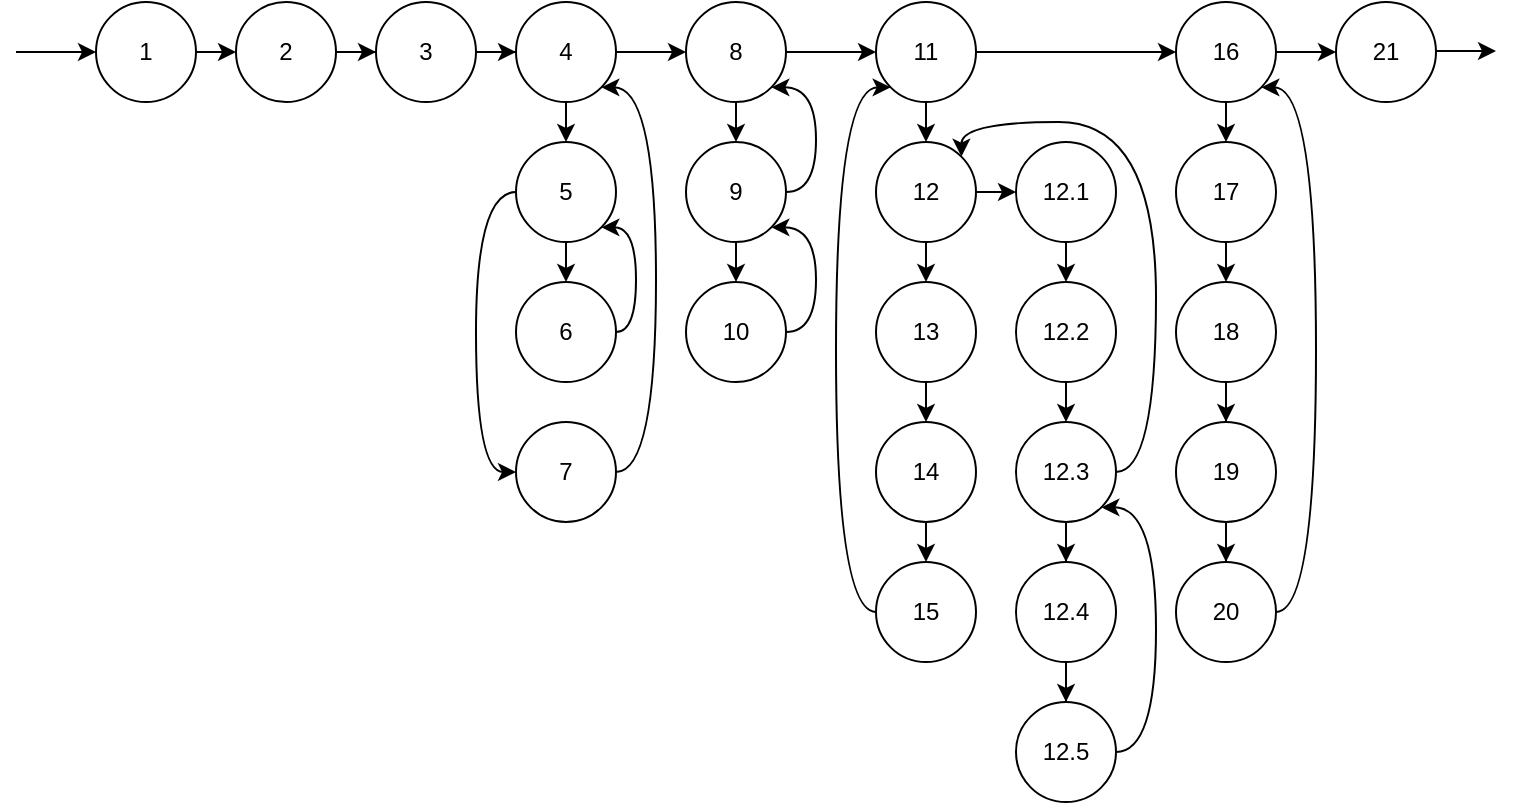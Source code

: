 <mxfile version="15.4.0" type="device"><diagram id="sURq20OMfc-YnosV0wpW" name="Page-1"><mxGraphModel dx="1280" dy="790" grid="1" gridSize="10" guides="1" tooltips="1" connect="1" arrows="1" fold="1" page="1" pageScale="1" pageWidth="850" pageHeight="1100" math="0" shadow="0"><root><mxCell id="0"/><mxCell id="1" parent="0"/><mxCell id="gn05vBTfC9iLrm8tWsvV-1" value="1" style="ellipse;whiteSpace=wrap;html=1;aspect=fixed;" parent="1" vertex="1"><mxGeometry x="60" y="70" width="50" height="50" as="geometry"/></mxCell><mxCell id="N8DihOfCC-n_m-F5og-Z-3" value="" style="edgeStyle=orthogonalEdgeStyle;rounded=0;orthogonalLoop=1;jettySize=auto;html=1;" edge="1" parent="1" source="gn05vBTfC9iLrm8tWsvV-2" target="gn05vBTfC9iLrm8tWsvV-3"><mxGeometry relative="1" as="geometry"/></mxCell><mxCell id="gn05vBTfC9iLrm8tWsvV-2" value="2" style="ellipse;whiteSpace=wrap;html=1;aspect=fixed;" parent="1" vertex="1"><mxGeometry x="130" y="70" width="50" height="50" as="geometry"/></mxCell><mxCell id="N8DihOfCC-n_m-F5og-Z-6" value="" style="edgeStyle=orthogonalEdgeStyle;rounded=0;orthogonalLoop=1;jettySize=auto;html=1;" edge="1" parent="1" source="gn05vBTfC9iLrm8tWsvV-3" target="gn05vBTfC9iLrm8tWsvV-4"><mxGeometry relative="1" as="geometry"/></mxCell><mxCell id="gn05vBTfC9iLrm8tWsvV-3" value="3" style="ellipse;whiteSpace=wrap;html=1;aspect=fixed;" parent="1" vertex="1"><mxGeometry x="200" y="70" width="50" height="50" as="geometry"/></mxCell><mxCell id="N8DihOfCC-n_m-F5og-Z-16" value="" style="edgeStyle=orthogonalEdgeStyle;rounded=0;orthogonalLoop=1;jettySize=auto;html=1;" edge="1" parent="1" source="gn05vBTfC9iLrm8tWsvV-4" target="gn05vBTfC9iLrm8tWsvV-8"><mxGeometry relative="1" as="geometry"/></mxCell><mxCell id="gn05vBTfC9iLrm8tWsvV-4" value="4" style="ellipse;whiteSpace=wrap;html=1;aspect=fixed;" parent="1" vertex="1"><mxGeometry x="270" y="70" width="50" height="50" as="geometry"/></mxCell><mxCell id="gn05vBTfC9iLrm8tWsvV-5" value="5" style="ellipse;whiteSpace=wrap;html=1;aspect=fixed;" parent="1" vertex="1"><mxGeometry x="270" y="140" width="50" height="50" as="geometry"/></mxCell><mxCell id="gn05vBTfC9iLrm8tWsvV-6" value="6" style="ellipse;whiteSpace=wrap;html=1;aspect=fixed;" parent="1" vertex="1"><mxGeometry x="270" y="210" width="50" height="50" as="geometry"/></mxCell><mxCell id="gn05vBTfC9iLrm8tWsvV-7" value="7" style="ellipse;whiteSpace=wrap;html=1;aspect=fixed;" parent="1" vertex="1"><mxGeometry x="270" y="280" width="50" height="50" as="geometry"/></mxCell><mxCell id="N8DihOfCC-n_m-F5og-Z-17" value="" style="edgeStyle=orthogonalEdgeStyle;rounded=0;orthogonalLoop=1;jettySize=auto;html=1;" edge="1" parent="1" source="gn05vBTfC9iLrm8tWsvV-8" target="gn05vBTfC9iLrm8tWsvV-11"><mxGeometry relative="1" as="geometry"/></mxCell><mxCell id="gn05vBTfC9iLrm8tWsvV-8" value="8" style="ellipse;whiteSpace=wrap;html=1;aspect=fixed;" parent="1" vertex="1"><mxGeometry x="355" y="70" width="50" height="50" as="geometry"/></mxCell><mxCell id="gn05vBTfC9iLrm8tWsvV-9" value="9" style="ellipse;whiteSpace=wrap;html=1;aspect=fixed;" parent="1" vertex="1"><mxGeometry x="355" y="140" width="50" height="50" as="geometry"/></mxCell><mxCell id="gn05vBTfC9iLrm8tWsvV-10" value="10" style="ellipse;whiteSpace=wrap;html=1;aspect=fixed;" parent="1" vertex="1"><mxGeometry x="355" y="210" width="50" height="50" as="geometry"/></mxCell><mxCell id="gn05vBTfC9iLrm8tWsvV-11" value="11" style="ellipse;whiteSpace=wrap;html=1;aspect=fixed;" parent="1" vertex="1"><mxGeometry x="450" y="70" width="50" height="50" as="geometry"/></mxCell><mxCell id="gn05vBTfC9iLrm8tWsvV-12" value="12" style="ellipse;whiteSpace=wrap;html=1;aspect=fixed;" parent="1" vertex="1"><mxGeometry x="450" y="140" width="50" height="50" as="geometry"/></mxCell><mxCell id="gn05vBTfC9iLrm8tWsvV-13" value="13" style="ellipse;whiteSpace=wrap;html=1;aspect=fixed;" parent="1" vertex="1"><mxGeometry x="450" y="210" width="50" height="50" as="geometry"/></mxCell><mxCell id="gn05vBTfC9iLrm8tWsvV-14" value="14" style="ellipse;whiteSpace=wrap;html=1;aspect=fixed;" parent="1" vertex="1"><mxGeometry x="450" y="280" width="50" height="50" as="geometry"/></mxCell><mxCell id="gn05vBTfC9iLrm8tWsvV-15" value="&lt;div&gt;15&lt;/div&gt;" style="ellipse;whiteSpace=wrap;html=1;aspect=fixed;" parent="1" vertex="1"><mxGeometry x="450" y="350" width="50" height="50" as="geometry"/></mxCell><mxCell id="gn05vBTfC9iLrm8tWsvV-17" value="" style="endArrow=classic;html=1;entryX=0;entryY=0.5;entryDx=0;entryDy=0;" parent="1" target="gn05vBTfC9iLrm8tWsvV-1" edge="1"><mxGeometry width="50" height="50" relative="1" as="geometry"><mxPoint x="20" y="95" as="sourcePoint"/><mxPoint x="-400" y="280" as="targetPoint"/></mxGeometry></mxCell><mxCell id="gn05vBTfC9iLrm8tWsvV-23" value="" style="endArrow=classic;html=1;exitX=0.5;exitY=1;exitDx=0;exitDy=0;entryX=0.5;entryY=0;entryDx=0;entryDy=0;" parent="1" source="gn05vBTfC9iLrm8tWsvV-4" target="gn05vBTfC9iLrm8tWsvV-5" edge="1"><mxGeometry width="50" height="50" relative="1" as="geometry"><mxPoint x="365" y="130" as="sourcePoint"/><mxPoint x="365" y="160" as="targetPoint"/></mxGeometry></mxCell><mxCell id="gn05vBTfC9iLrm8tWsvV-24" value="" style="endArrow=classic;html=1;exitX=0.5;exitY=1;exitDx=0;exitDy=0;entryX=0.5;entryY=0;entryDx=0;entryDy=0;" parent="1" source="gn05vBTfC9iLrm8tWsvV-5" target="gn05vBTfC9iLrm8tWsvV-6" edge="1"><mxGeometry width="50" height="50" relative="1" as="geometry"><mxPoint x="580" y="190" as="sourcePoint"/><mxPoint x="630" y="140" as="targetPoint"/></mxGeometry></mxCell><mxCell id="gn05vBTfC9iLrm8tWsvV-29" value="" style="endArrow=classic;html=1;exitX=0.5;exitY=1;exitDx=0;exitDy=0;entryX=0.5;entryY=0;entryDx=0;entryDy=0;" parent="1" source="gn05vBTfC9iLrm8tWsvV-8" target="gn05vBTfC9iLrm8tWsvV-9" edge="1"><mxGeometry width="50" height="50" relative="1" as="geometry"><mxPoint x="205" y="310" as="sourcePoint"/><mxPoint x="255" y="260" as="targetPoint"/></mxGeometry></mxCell><mxCell id="gn05vBTfC9iLrm8tWsvV-30" value="" style="endArrow=classic;html=1;exitX=0.5;exitY=1;exitDx=0;exitDy=0;entryX=0.5;entryY=0;entryDx=0;entryDy=0;" parent="1" source="gn05vBTfC9iLrm8tWsvV-9" target="gn05vBTfC9iLrm8tWsvV-10" edge="1"><mxGeometry width="50" height="50" relative="1" as="geometry"><mxPoint x="345" y="150" as="sourcePoint"/><mxPoint x="395" y="100" as="targetPoint"/></mxGeometry></mxCell><mxCell id="gn05vBTfC9iLrm8tWsvV-36" value="" style="endArrow=classic;html=1;exitX=0.5;exitY=1;exitDx=0;exitDy=0;entryX=0.5;entryY=0;entryDx=0;entryDy=0;" parent="1" source="gn05vBTfC9iLrm8tWsvV-12" target="gn05vBTfC9iLrm8tWsvV-13" edge="1"><mxGeometry width="50" height="50" relative="1" as="geometry"><mxPoint x="530" y="280" as="sourcePoint"/><mxPoint x="580" y="230" as="targetPoint"/></mxGeometry></mxCell><mxCell id="gn05vBTfC9iLrm8tWsvV-37" value="" style="endArrow=classic;html=1;exitX=0.5;exitY=1;exitDx=0;exitDy=0;entryX=0.5;entryY=0;entryDx=0;entryDy=0;" parent="1" source="gn05vBTfC9iLrm8tWsvV-13" target="gn05vBTfC9iLrm8tWsvV-14" edge="1"><mxGeometry width="50" height="50" relative="1" as="geometry"><mxPoint x="360" y="340" as="sourcePoint"/><mxPoint x="410" y="290" as="targetPoint"/></mxGeometry></mxCell><mxCell id="gn05vBTfC9iLrm8tWsvV-38" value="" style="endArrow=classic;html=1;exitX=0.5;exitY=1;exitDx=0;exitDy=0;entryX=0.5;entryY=0;entryDx=0;entryDy=0;" parent="1" source="gn05vBTfC9iLrm8tWsvV-14" target="gn05vBTfC9iLrm8tWsvV-15" edge="1"><mxGeometry width="50" height="50" relative="1" as="geometry"><mxPoint x="360" y="340" as="sourcePoint"/><mxPoint x="410" y="290" as="targetPoint"/></mxGeometry></mxCell><mxCell id="gn05vBTfC9iLrm8tWsvV-42" value="" style="endArrow=classic;html=1;exitX=1;exitY=0.5;exitDx=0;exitDy=0;" parent="1" source="gn05vBTfC9iLrm8tWsvV-12" edge="1"><mxGeometry width="50" height="50" relative="1" as="geometry"><mxPoint x="530" y="280" as="sourcePoint"/><mxPoint x="520" y="165" as="targetPoint"/></mxGeometry></mxCell><mxCell id="N8DihOfCC-n_m-F5og-Z-5" value="" style="endArrow=classic;html=1;rounded=0;edgeStyle=orthogonalEdgeStyle;exitX=1;exitY=0.5;exitDx=0;exitDy=0;entryX=0;entryY=0.5;entryDx=0;entryDy=0;" edge="1" parent="1" source="gn05vBTfC9iLrm8tWsvV-1" target="gn05vBTfC9iLrm8tWsvV-2"><mxGeometry width="50" height="50" relative="1" as="geometry"><mxPoint x="190" y="120" as="sourcePoint"/><mxPoint x="120" y="95" as="targetPoint"/></mxGeometry></mxCell><mxCell id="N8DihOfCC-n_m-F5og-Z-10" value="" style="curved=1;endArrow=classic;html=1;rounded=0;edgeStyle=orthogonalEdgeStyle;exitX=1;exitY=0.5;exitDx=0;exitDy=0;entryX=1;entryY=1;entryDx=0;entryDy=0;" edge="1" parent="1" source="gn05vBTfC9iLrm8tWsvV-6" target="gn05vBTfC9iLrm8tWsvV-5"><mxGeometry width="50" height="50" relative="1" as="geometry"><mxPoint x="330" y="240" as="sourcePoint"/><mxPoint x="380" y="190" as="targetPoint"/><Array as="points"><mxPoint x="330" y="235"/><mxPoint x="330" y="183"/></Array></mxGeometry></mxCell><mxCell id="N8DihOfCC-n_m-F5og-Z-11" value="" style="curved=1;endArrow=classic;html=1;rounded=0;edgeStyle=orthogonalEdgeStyle;exitX=0;exitY=0.5;exitDx=0;exitDy=0;entryX=0;entryY=0.5;entryDx=0;entryDy=0;" edge="1" parent="1" source="gn05vBTfC9iLrm8tWsvV-5" target="gn05vBTfC9iLrm8tWsvV-7"><mxGeometry width="50" height="50" relative="1" as="geometry"><mxPoint x="290" y="240" as="sourcePoint"/><mxPoint x="340" y="190" as="targetPoint"/><Array as="points"><mxPoint x="250" y="165"/><mxPoint x="250" y="305"/></Array></mxGeometry></mxCell><mxCell id="N8DihOfCC-n_m-F5og-Z-12" value="" style="curved=1;endArrow=classic;html=1;rounded=0;edgeStyle=orthogonalEdgeStyle;exitX=1;exitY=0.5;exitDx=0;exitDy=0;entryX=1;entryY=1;entryDx=0;entryDy=0;" edge="1" parent="1" source="gn05vBTfC9iLrm8tWsvV-7" target="gn05vBTfC9iLrm8tWsvV-4"><mxGeometry width="50" height="50" relative="1" as="geometry"><mxPoint x="400" y="259.97" as="sourcePoint"/><mxPoint x="450" y="209.97" as="targetPoint"/><Array as="points"><mxPoint x="340" y="305"/><mxPoint x="340" y="113"/></Array></mxGeometry></mxCell><mxCell id="N8DihOfCC-n_m-F5og-Z-14" value="" style="curved=1;endArrow=classic;html=1;rounded=0;edgeStyle=orthogonalEdgeStyle;exitX=1;exitY=0.5;exitDx=0;exitDy=0;entryX=1;entryY=1;entryDx=0;entryDy=0;" edge="1" parent="1" source="gn05vBTfC9iLrm8tWsvV-10" target="gn05vBTfC9iLrm8tWsvV-9"><mxGeometry width="50" height="50" relative="1" as="geometry"><mxPoint x="415" y="220" as="sourcePoint"/><mxPoint x="465" y="170" as="targetPoint"/><Array as="points"><mxPoint x="420" y="235"/><mxPoint x="420" y="183"/></Array></mxGeometry></mxCell><mxCell id="N8DihOfCC-n_m-F5og-Z-15" value="" style="curved=1;endArrow=classic;html=1;rounded=0;edgeStyle=orthogonalEdgeStyle;exitX=1;exitY=0.5;exitDx=0;exitDy=0;entryX=1;entryY=1;entryDx=0;entryDy=0;" edge="1" parent="1" source="gn05vBTfC9iLrm8tWsvV-9" target="gn05vBTfC9iLrm8tWsvV-8"><mxGeometry width="50" height="50" relative="1" as="geometry"><mxPoint x="412.32" y="172.32" as="sourcePoint"/><mxPoint x="404.998" y="119.998" as="targetPoint"/><Array as="points"><mxPoint x="420" y="165"/><mxPoint x="420" y="113"/></Array></mxGeometry></mxCell><mxCell id="N8DihOfCC-n_m-F5og-Z-19" value="" style="endArrow=classic;html=1;exitX=0.5;exitY=1;exitDx=0;exitDy=0;entryX=0.5;entryY=0;entryDx=0;entryDy=0;" edge="1" parent="1" source="gn05vBTfC9iLrm8tWsvV-11" target="gn05vBTfC9iLrm8tWsvV-12"><mxGeometry width="50" height="50" relative="1" as="geometry"><mxPoint x="485" y="200" as="sourcePoint"/><mxPoint x="485" y="220" as="targetPoint"/></mxGeometry></mxCell><mxCell id="N8DihOfCC-n_m-F5og-Z-20" value="" style="curved=1;endArrow=classic;html=1;rounded=0;edgeStyle=orthogonalEdgeStyle;entryX=0;entryY=1;entryDx=0;entryDy=0;exitX=0;exitY=0.5;exitDx=0;exitDy=0;" edge="1" parent="1" source="gn05vBTfC9iLrm8tWsvV-15" target="gn05vBTfC9iLrm8tWsvV-11"><mxGeometry width="50" height="50" relative="1" as="geometry"><mxPoint x="340" y="370" as="sourcePoint"/><mxPoint x="390" y="320" as="targetPoint"/><Array as="points"><mxPoint x="430" y="375"/><mxPoint x="430" y="113"/></Array></mxGeometry></mxCell><mxCell id="N8DihOfCC-n_m-F5og-Z-21" value="12.1" style="ellipse;whiteSpace=wrap;html=1;aspect=fixed;" vertex="1" parent="1"><mxGeometry x="520" y="140" width="50" height="50" as="geometry"/></mxCell><mxCell id="N8DihOfCC-n_m-F5og-Z-22" value="12.5" style="ellipse;whiteSpace=wrap;html=1;aspect=fixed;" vertex="1" parent="1"><mxGeometry x="520" y="420" width="50" height="50" as="geometry"/></mxCell><mxCell id="N8DihOfCC-n_m-F5og-Z-23" value="12.2" style="ellipse;whiteSpace=wrap;html=1;aspect=fixed;" vertex="1" parent="1"><mxGeometry x="520" y="210" width="50" height="50" as="geometry"/></mxCell><mxCell id="N8DihOfCC-n_m-F5og-Z-28" value="" style="edgeStyle=orthogonalEdgeStyle;rounded=0;orthogonalLoop=1;jettySize=auto;html=1;" edge="1" parent="1" source="N8DihOfCC-n_m-F5og-Z-24" target="N8DihOfCC-n_m-F5og-Z-25"><mxGeometry relative="1" as="geometry"/></mxCell><mxCell id="N8DihOfCC-n_m-F5og-Z-24" value="12.3" style="ellipse;whiteSpace=wrap;html=1;aspect=fixed;" vertex="1" parent="1"><mxGeometry x="520" y="280" width="50" height="50" as="geometry"/></mxCell><mxCell id="N8DihOfCC-n_m-F5og-Z-27" value="" style="edgeStyle=orthogonalEdgeStyle;rounded=0;orthogonalLoop=1;jettySize=auto;html=1;" edge="1" parent="1" source="N8DihOfCC-n_m-F5og-Z-25" target="N8DihOfCC-n_m-F5og-Z-22"><mxGeometry relative="1" as="geometry"/></mxCell><mxCell id="N8DihOfCC-n_m-F5og-Z-25" value="12.4" style="ellipse;whiteSpace=wrap;html=1;aspect=fixed;" vertex="1" parent="1"><mxGeometry x="520" y="350" width="50" height="50" as="geometry"/></mxCell><mxCell id="N8DihOfCC-n_m-F5og-Z-30" value="" style="edgeStyle=orthogonalEdgeStyle;rounded=0;orthogonalLoop=1;jettySize=auto;html=1;exitX=0.5;exitY=1;exitDx=0;exitDy=0;" edge="1" parent="1" source="N8DihOfCC-n_m-F5og-Z-21"><mxGeometry relative="1" as="geometry"><mxPoint x="555" y="340" as="sourcePoint"/><mxPoint x="545" y="210" as="targetPoint"/></mxGeometry></mxCell><mxCell id="N8DihOfCC-n_m-F5og-Z-31" value="" style="edgeStyle=orthogonalEdgeStyle;rounded=0;orthogonalLoop=1;jettySize=auto;html=1;exitX=0.5;exitY=1;exitDx=0;exitDy=0;" edge="1" parent="1" source="N8DihOfCC-n_m-F5og-Z-23"><mxGeometry relative="1" as="geometry"><mxPoint x="565" y="350" as="sourcePoint"/><mxPoint x="545" y="280" as="targetPoint"/></mxGeometry></mxCell><mxCell id="N8DihOfCC-n_m-F5og-Z-32" value="" style="curved=1;endArrow=classic;html=1;rounded=0;edgeStyle=orthogonalEdgeStyle;exitX=1;exitY=0.5;exitDx=0;exitDy=0;entryX=1;entryY=1;entryDx=0;entryDy=0;" edge="1" parent="1" source="N8DihOfCC-n_m-F5og-Z-22" target="N8DihOfCC-n_m-F5og-Z-24"><mxGeometry width="50" height="50" relative="1" as="geometry"><mxPoint x="590" y="430" as="sourcePoint"/><mxPoint x="640" y="380" as="targetPoint"/><Array as="points"><mxPoint x="590" y="445"/><mxPoint x="590" y="323"/></Array></mxGeometry></mxCell><mxCell id="N8DihOfCC-n_m-F5og-Z-33" value="" style="curved=1;endArrow=classic;html=1;rounded=0;edgeStyle=orthogonalEdgeStyle;exitX=1;exitY=0.5;exitDx=0;exitDy=0;entryX=1;entryY=0;entryDx=0;entryDy=0;" edge="1" parent="1" source="N8DihOfCC-n_m-F5og-Z-24" target="gn05vBTfC9iLrm8tWsvV-12"><mxGeometry width="50" height="50" relative="1" as="geometry"><mxPoint x="590" y="290" as="sourcePoint"/><mxPoint x="510" y="130" as="targetPoint"/><Array as="points"><mxPoint x="590" y="305"/><mxPoint x="590" y="130"/><mxPoint x="493" y="130"/></Array></mxGeometry></mxCell><mxCell id="N8DihOfCC-n_m-F5og-Z-47" value="" style="edgeStyle=orthogonalEdgeStyle;rounded=0;orthogonalLoop=1;jettySize=auto;html=1;" edge="1" parent="1" source="N8DihOfCC-n_m-F5og-Z-34" target="N8DihOfCC-n_m-F5og-Z-46"><mxGeometry relative="1" as="geometry"/></mxCell><mxCell id="N8DihOfCC-n_m-F5og-Z-34" value="16" style="ellipse;whiteSpace=wrap;html=1;aspect=fixed;" vertex="1" parent="1"><mxGeometry x="600" y="70" width="50" height="50" as="geometry"/></mxCell><mxCell id="N8DihOfCC-n_m-F5og-Z-35" value="20" style="ellipse;whiteSpace=wrap;html=1;aspect=fixed;" vertex="1" parent="1"><mxGeometry x="600" y="350" width="50" height="50" as="geometry"/></mxCell><mxCell id="N8DihOfCC-n_m-F5og-Z-36" value="17" style="ellipse;whiteSpace=wrap;html=1;aspect=fixed;" vertex="1" parent="1"><mxGeometry x="600" y="140" width="50" height="50" as="geometry"/></mxCell><mxCell id="N8DihOfCC-n_m-F5og-Z-37" value="" style="edgeStyle=orthogonalEdgeStyle;rounded=0;orthogonalLoop=1;jettySize=auto;html=1;" edge="1" parent="1" source="N8DihOfCC-n_m-F5og-Z-38" target="N8DihOfCC-n_m-F5og-Z-40"><mxGeometry relative="1" as="geometry"/></mxCell><mxCell id="N8DihOfCC-n_m-F5og-Z-38" value="18" style="ellipse;whiteSpace=wrap;html=1;aspect=fixed;" vertex="1" parent="1"><mxGeometry x="600" y="210" width="50" height="50" as="geometry"/></mxCell><mxCell id="N8DihOfCC-n_m-F5og-Z-39" value="" style="edgeStyle=orthogonalEdgeStyle;rounded=0;orthogonalLoop=1;jettySize=auto;html=1;" edge="1" parent="1" source="N8DihOfCC-n_m-F5og-Z-40" target="N8DihOfCC-n_m-F5og-Z-35"><mxGeometry relative="1" as="geometry"/></mxCell><mxCell id="N8DihOfCC-n_m-F5og-Z-40" value="19" style="ellipse;whiteSpace=wrap;html=1;aspect=fixed;" vertex="1" parent="1"><mxGeometry x="600" y="280" width="50" height="50" as="geometry"/></mxCell><mxCell id="N8DihOfCC-n_m-F5og-Z-41" value="" style="edgeStyle=orthogonalEdgeStyle;rounded=0;orthogonalLoop=1;jettySize=auto;html=1;exitX=0.5;exitY=1;exitDx=0;exitDy=0;" edge="1" parent="1" source="N8DihOfCC-n_m-F5og-Z-34"><mxGeometry relative="1" as="geometry"><mxPoint x="635" y="270" as="sourcePoint"/><mxPoint x="625" y="140" as="targetPoint"/></mxGeometry></mxCell><mxCell id="N8DihOfCC-n_m-F5og-Z-42" value="" style="edgeStyle=orthogonalEdgeStyle;rounded=0;orthogonalLoop=1;jettySize=auto;html=1;exitX=0.5;exitY=1;exitDx=0;exitDy=0;" edge="1" parent="1" source="N8DihOfCC-n_m-F5og-Z-36"><mxGeometry relative="1" as="geometry"><mxPoint x="645" y="280" as="sourcePoint"/><mxPoint x="625" y="210" as="targetPoint"/></mxGeometry></mxCell><mxCell id="N8DihOfCC-n_m-F5og-Z-43" value="" style="curved=1;endArrow=classic;html=1;rounded=0;edgeStyle=orthogonalEdgeStyle;exitX=1;exitY=0.5;exitDx=0;exitDy=0;entryX=1;entryY=1;entryDx=0;entryDy=0;" edge="1" parent="1" source="N8DihOfCC-n_m-F5og-Z-35" target="N8DihOfCC-n_m-F5og-Z-34"><mxGeometry width="50" height="50" relative="1" as="geometry"><mxPoint x="670" y="360" as="sourcePoint"/><mxPoint x="720" y="310" as="targetPoint"/><Array as="points"><mxPoint x="670" y="375"/><mxPoint x="670" y="113"/></Array></mxGeometry></mxCell><mxCell id="N8DihOfCC-n_m-F5og-Z-44" value="" style="edgeStyle=orthogonalEdgeStyle;rounded=0;orthogonalLoop=1;jettySize=auto;html=1;exitX=1;exitY=0.5;exitDx=0;exitDy=0;entryX=0;entryY=0.5;entryDx=0;entryDy=0;" edge="1" parent="1" source="gn05vBTfC9iLrm8tWsvV-11" target="N8DihOfCC-n_m-F5og-Z-34"><mxGeometry relative="1" as="geometry"><mxPoint x="510" y="94.5" as="sourcePoint"/><mxPoint x="580" y="94.5" as="targetPoint"/></mxGeometry></mxCell><mxCell id="N8DihOfCC-n_m-F5og-Z-46" value="21" style="ellipse;whiteSpace=wrap;html=1;aspect=fixed;" vertex="1" parent="1"><mxGeometry x="680" y="70" width="50" height="50" as="geometry"/></mxCell><mxCell id="N8DihOfCC-n_m-F5og-Z-48" value="" style="edgeStyle=orthogonalEdgeStyle;rounded=0;orthogonalLoop=1;jettySize=auto;html=1;" edge="1" parent="1"><mxGeometry relative="1" as="geometry"><mxPoint x="730" y="94.5" as="sourcePoint"/><mxPoint x="760" y="94.5" as="targetPoint"/></mxGeometry></mxCell></root></mxGraphModel></diagram></mxfile>